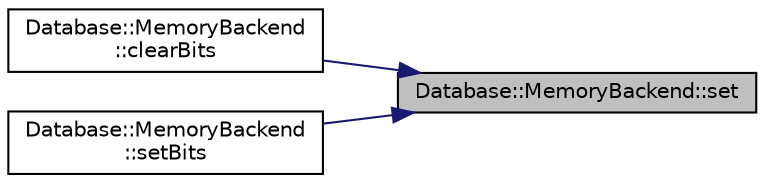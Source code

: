 digraph "Database::MemoryBackend::set"
{
 // LATEX_PDF_SIZE
  edge [fontname="Helvetica",fontsize="10",labelfontname="Helvetica",labelfontsize="10"];
  node [fontname="Helvetica",fontsize="10",shape=record];
  rankdir="RL";
  Node1 [label="Database::MemoryBackend::set",height=0.2,width=0.4,color="black", fillcolor="grey75", style="filled", fontcolor="black",tooltip="set flag for photo to given value"];
  Node1 -> Node2 [dir="back",color="midnightblue",fontsize="10",style="solid",fontname="Helvetica"];
  Node2 [label="Database::MemoryBackend\l::clearBits",height=0.2,width=0.4,color="black", fillcolor="white", style="filled",URL="$class_database_1_1_memory_backend.html#a49d7baf48856e386560b0dde241079f2",tooltip="clear bits for provided flag"];
  Node1 -> Node3 [dir="back",color="midnightblue",fontsize="10",style="solid",fontname="Helvetica"];
  Node3 [label="Database::MemoryBackend\l::setBits",height=0.2,width=0.4,color="black", fillcolor="white", style="filled",URL="$class_database_1_1_memory_backend.html#a68bbcf60445b4c85ddc325e2c70e3fc6",tooltip="set bits for provided flag"];
}
